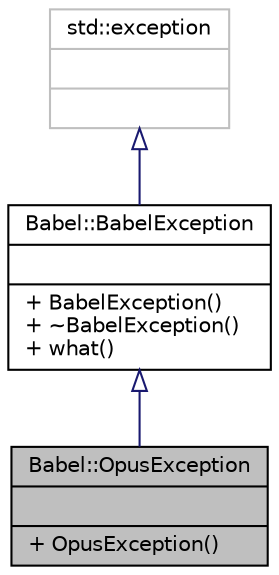 digraph "Babel::OpusException"
{
 // LATEX_PDF_SIZE
  edge [fontname="Helvetica",fontsize="10",labelfontname="Helvetica",labelfontsize="10"];
  node [fontname="Helvetica",fontsize="10",shape=record];
  Node1 [label="{Babel::OpusException\n||+ OpusException()\l}",height=0.2,width=0.4,color="black", fillcolor="grey75", style="filled", fontcolor="black",tooltip=" "];
  Node2 -> Node1 [dir="back",color="midnightblue",fontsize="10",style="solid",arrowtail="onormal"];
  Node2 [label="{Babel::BabelException\n||+ BabelException()\l+ ~BabelException()\l+ what()\l}",height=0.2,width=0.4,color="black", fillcolor="white", style="filled",URL="$classBabel_1_1BabelException.html",tooltip=" "];
  Node3 -> Node2 [dir="back",color="midnightblue",fontsize="10",style="solid",arrowtail="onormal"];
  Node3 [label="{std::exception\n||}",height=0.2,width=0.4,color="grey75", fillcolor="white", style="filled",tooltip=" "];
}
